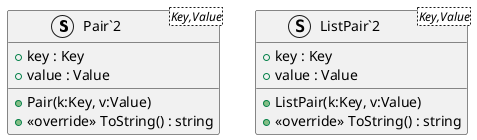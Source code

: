 @startuml
struct "Pair`2"<Key,Value> {
    + key : Key
    + value : Value
    + Pair(k:Key, v:Value)
    + <<override>> ToString() : string
}
struct "ListPair`2"<Key,Value> {
    + key : Key
    + value : Value
    + ListPair(k:Key, v:Value)
    + <<override>> ToString() : string
}
@enduml
